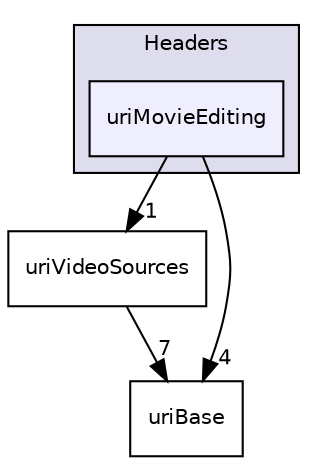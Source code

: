 digraph "uriMovieEditing" {
  compound=true
  node [ fontsize="10", fontname="Helvetica"];
  edge [ labelfontsize="10", labelfontname="Helvetica"];
  subgraph clusterdir_3ed09e8ce6640af79318ee4a8db1ede0 {
    graph [ bgcolor="#ddddee", pencolor="black", label="Headers" fontname="Helvetica", fontsize="10", URL="dir_3ed09e8ce6640af79318ee4a8db1ede0.html"]
  dir_ec9ecf9c65f896791bafb76aa1a69408 [shape=box, label="uriMovieEditing", style="filled", fillcolor="#eeeeff", pencolor="black", URL="dir_ec9ecf9c65f896791bafb76aa1a69408.html"];
  }
  dir_5b4802e0e4a28b69d34b6a84d6245ea7 [shape=box label="uriVideoSources" URL="dir_5b4802e0e4a28b69d34b6a84d6245ea7.html"];
  dir_26171669b93c5a18bd4e2e3169ff538c [shape=box label="uriBase" URL="dir_26171669b93c5a18bd4e2e3169ff538c.html"];
  dir_5b4802e0e4a28b69d34b6a84d6245ea7->dir_26171669b93c5a18bd4e2e3169ff538c [headlabel="7", labeldistance=1.5 headhref="dir_000026_000032.html"];
  dir_ec9ecf9c65f896791bafb76aa1a69408->dir_5b4802e0e4a28b69d34b6a84d6245ea7 [headlabel="1", labeldistance=1.5 headhref="dir_000042_000026.html"];
  dir_ec9ecf9c65f896791bafb76aa1a69408->dir_26171669b93c5a18bd4e2e3169ff538c [headlabel="4", labeldistance=1.5 headhref="dir_000042_000032.html"];
}
